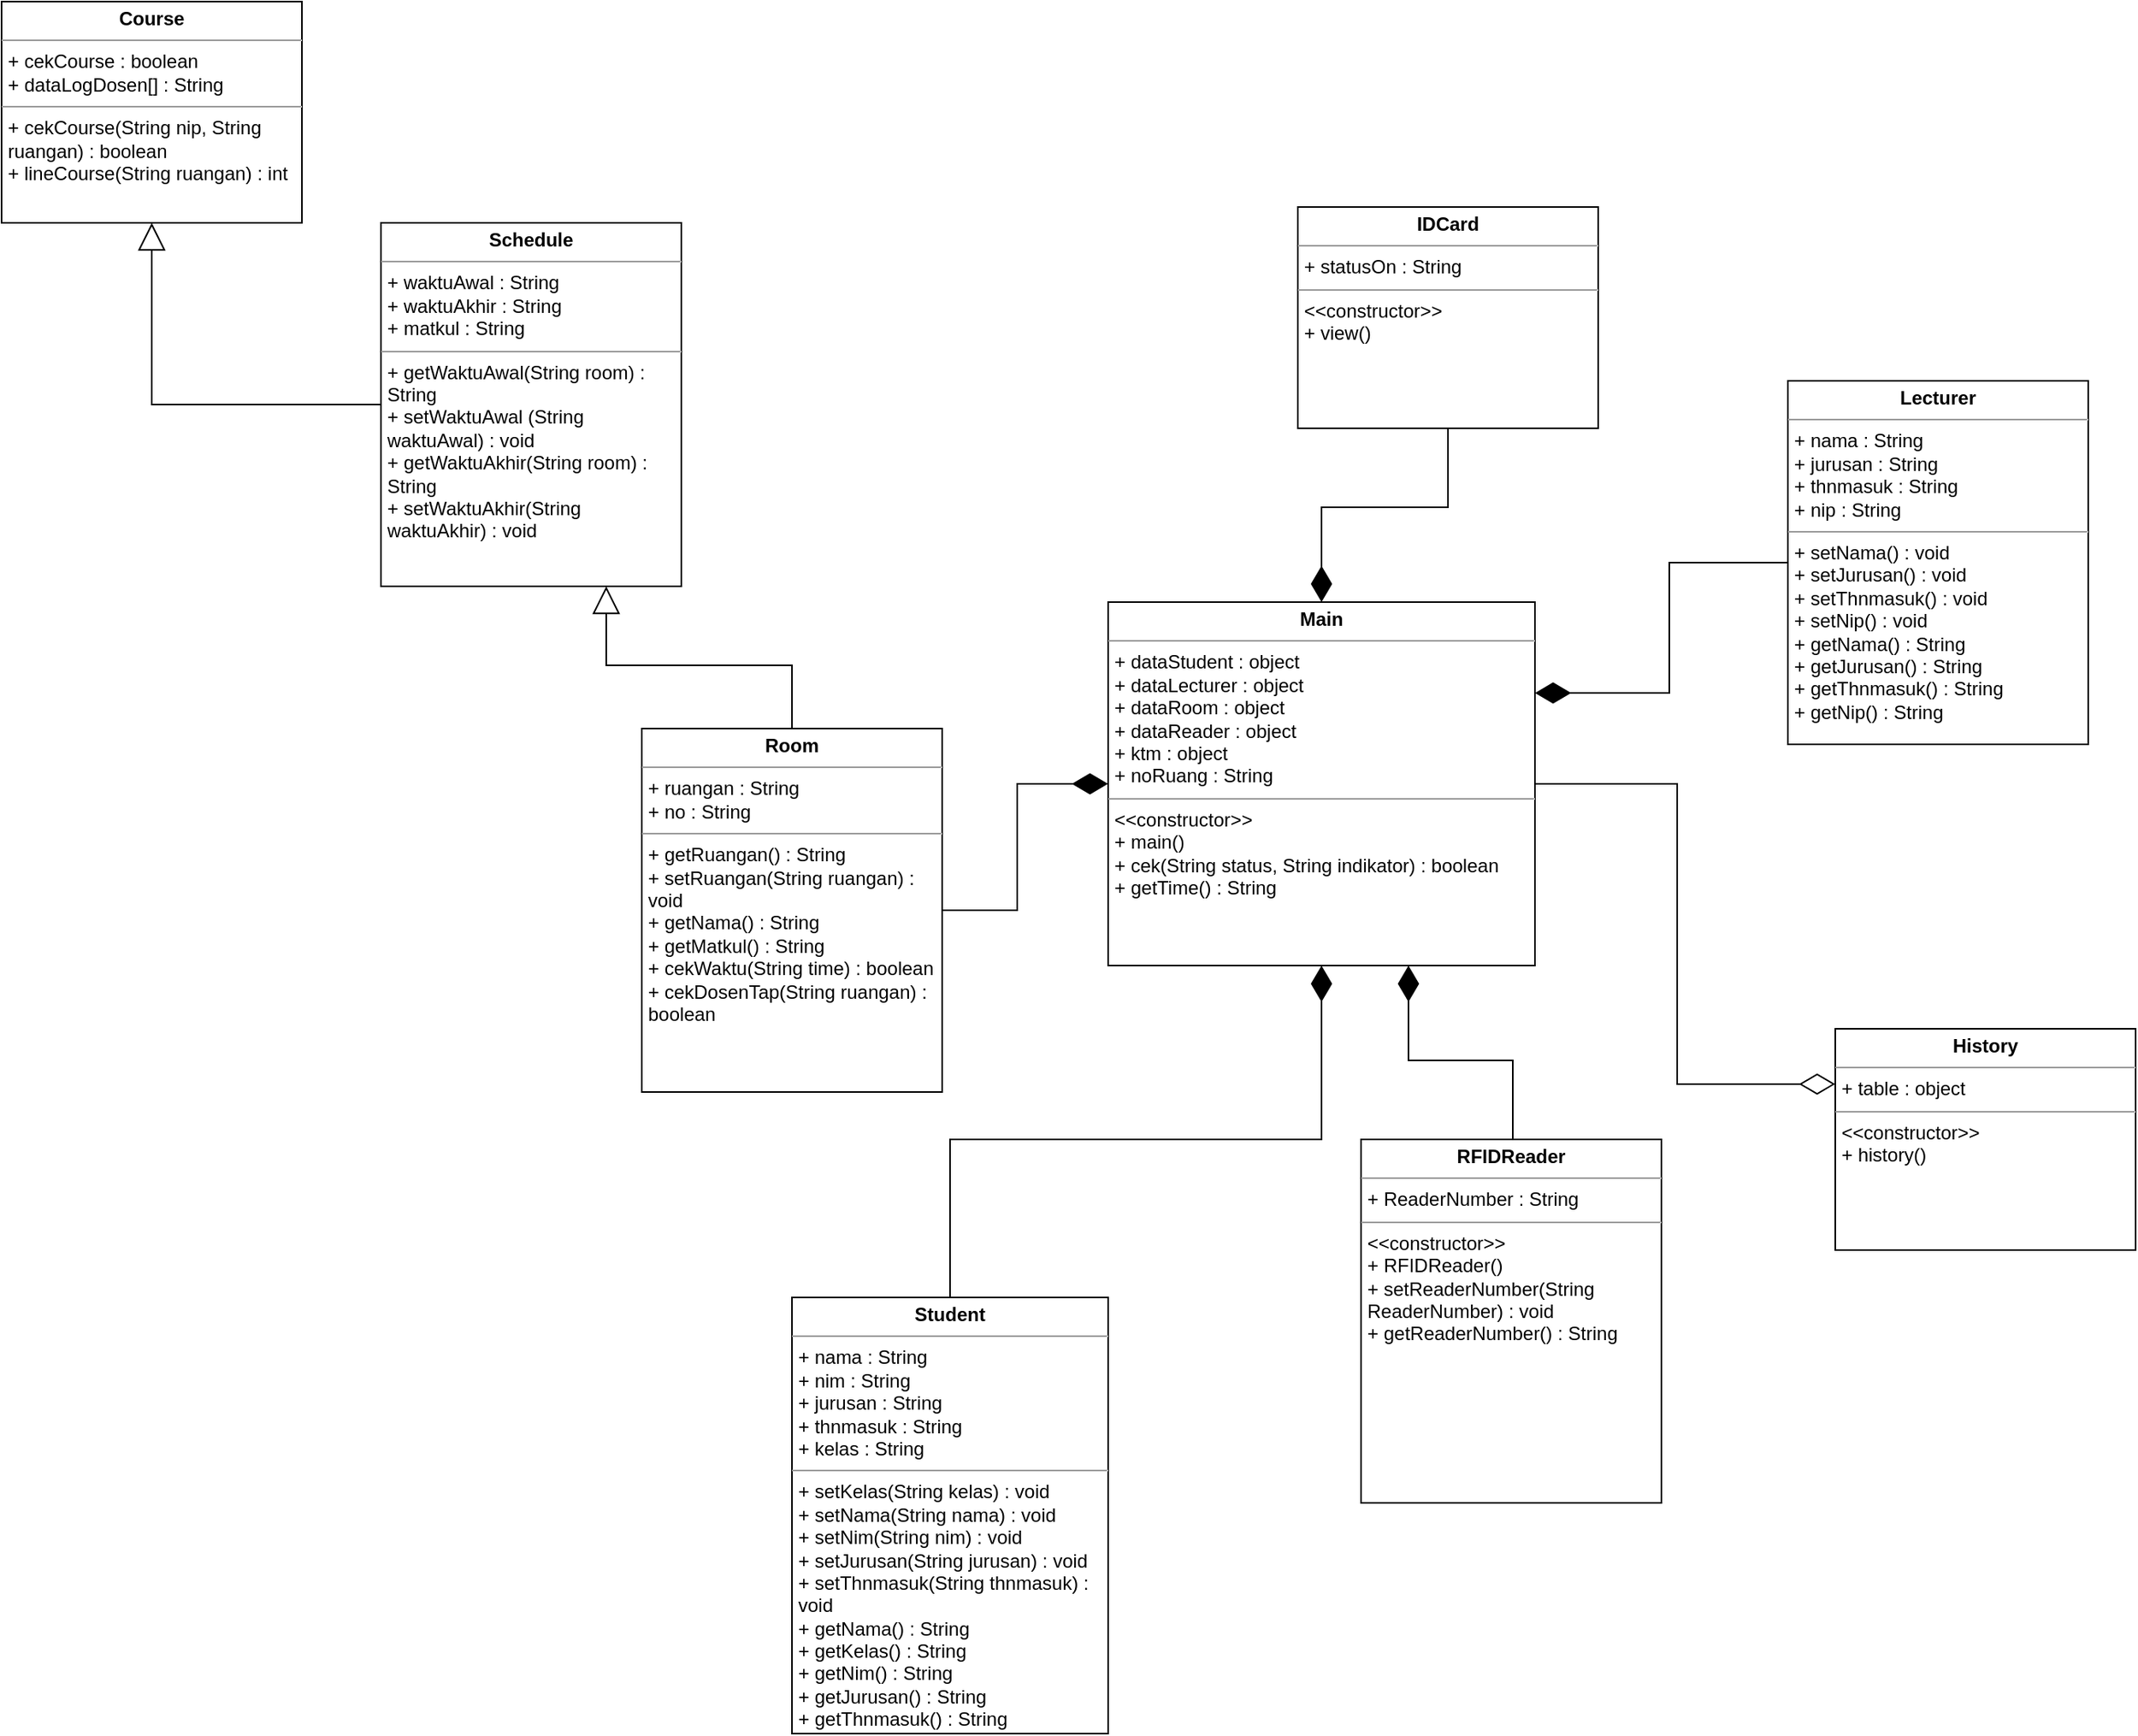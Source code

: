 <mxfile version="10.6.5" type="device"><diagram name="Page-1" id="c4acf3e9-155e-7222-9cf6-157b1a14988f"><mxGraphModel dx="3375" dy="1443" grid="1" gridSize="10" guides="1" tooltips="1" connect="1" arrows="1" fold="1" page="1" pageScale="1" pageWidth="850" pageHeight="1100" background="#ffffff" math="0" shadow="0"><root><mxCell id="0"/><mxCell id="1" parent="0"/><mxCell id="5d2195bd80daf111-18" value="&lt;p style=&quot;margin: 0px ; margin-top: 4px ; text-align: center&quot;&gt;&lt;b&gt;Course&lt;/b&gt;&lt;/p&gt;&lt;hr size=&quot;1&quot;&gt;&lt;p style=&quot;margin: 0px ; margin-left: 4px&quot;&gt;+ cekCourse : boolean&lt;br&gt;+ dataLogDosen[] : String&lt;/p&gt;&lt;hr size=&quot;1&quot;&gt;&lt;p style=&quot;margin: 0px ; margin-left: 4px&quot;&gt;+ cekCourse(String nip, String ruangan) : boolean&lt;br&gt;+ lineCourse(String ruangan) : int&lt;/p&gt;" style="verticalAlign=top;align=left;overflow=fill;fontSize=12;fontFamily=Helvetica;html=1;rounded=0;shadow=0;comic=0;labelBackgroundColor=none;strokeColor=#000000;strokeWidth=1;fillColor=#ffffff;whiteSpace=wrap;" parent="1" vertex="1"><mxGeometry x="-640" y="40" width="190" height="140" as="geometry"/></mxCell><mxCell id="5d2195bd80daf111-19" value="&lt;p style=&quot;margin: 0px ; margin-top: 4px ; text-align: center&quot;&gt;&lt;b&gt;History&lt;/b&gt;&lt;/p&gt;&lt;hr size=&quot;1&quot;&gt;&lt;p style=&quot;margin: 0px ; margin-left: 4px&quot;&gt;+ table : object&lt;/p&gt;&lt;hr size=&quot;1&quot;&gt;&lt;p style=&quot;margin: 0px ; margin-left: 4px&quot;&gt;&amp;lt;&amp;lt;constructor&amp;gt;&amp;gt;&lt;br&gt;+ history()&amp;nbsp;&lt;/p&gt;" style="verticalAlign=top;align=left;overflow=fill;fontSize=12;fontFamily=Helvetica;html=1;rounded=0;shadow=0;comic=0;labelBackgroundColor=none;strokeColor=#000000;strokeWidth=1;fillColor=#ffffff;" parent="1" vertex="1"><mxGeometry x="520" y="690" width="190" height="140" as="geometry"/></mxCell><mxCell id="qRjv2Ah7FYgJBlFwPCvq-24" style="edgeStyle=orthogonalEdgeStyle;rounded=0;orthogonalLoop=1;jettySize=auto;html=1;entryX=1;entryY=0.25;entryDx=0;entryDy=0;endArrow=diamondThin;endFill=1;endSize=20;" edge="1" parent="1" source="5d2195bd80daf111-20" target="qRjv2Ah7FYgJBlFwPCvq-3"><mxGeometry relative="1" as="geometry"/></mxCell><mxCell id="5d2195bd80daf111-20" value="&lt;p style=&quot;margin: 0px ; margin-top: 4px ; text-align: center&quot;&gt;&lt;b&gt;Lecturer&lt;/b&gt;&lt;/p&gt;&lt;hr size=&quot;1&quot;&gt;&lt;p style=&quot;margin: 0px ; margin-left: 4px&quot;&gt;+ nama : String&lt;/p&gt;&lt;p style=&quot;margin: 0px ; margin-left: 4px&quot;&gt;+ jurusan : String&lt;/p&gt;&lt;p style=&quot;margin: 0px ; margin-left: 4px&quot;&gt;+ thnmasuk : String&lt;/p&gt;&lt;p style=&quot;margin: 0px ; margin-left: 4px&quot;&gt;+ nip : String&lt;/p&gt;&lt;hr size=&quot;1&quot;&gt;&lt;p style=&quot;margin: 0px ; margin-left: 4px&quot;&gt;+ setNama() : void&lt;/p&gt;&lt;p style=&quot;margin: 0px ; margin-left: 4px&quot;&gt;+ setJurusan() : void&lt;/p&gt;&lt;p style=&quot;margin: 0px ; margin-left: 4px&quot;&gt;+ setThnmasuk() : void&lt;/p&gt;&lt;p style=&quot;margin: 0px ; margin-left: 4px&quot;&gt;+ setNip() : void&lt;/p&gt;&lt;p style=&quot;margin: 0px ; margin-left: 4px&quot;&gt;+ getNama() : String&lt;/p&gt;&lt;p style=&quot;margin: 0px ; margin-left: 4px&quot;&gt;+ getJurusan() : String&lt;/p&gt;&lt;p style=&quot;margin: 0px ; margin-left: 4px&quot;&gt;+ getThnmasuk() : String&lt;/p&gt;&lt;p style=&quot;margin: 0px ; margin-left: 4px&quot;&gt;+ getNip() : String&lt;/p&gt;" style="verticalAlign=top;align=left;overflow=fill;fontSize=12;fontFamily=Helvetica;html=1;rounded=0;shadow=0;comic=0;labelBackgroundColor=none;strokeColor=#000000;strokeWidth=1;fillColor=#ffffff;" parent="1" vertex="1"><mxGeometry x="490" y="280" width="190" height="230" as="geometry"/></mxCell><mxCell id="qRjv2Ah7FYgJBlFwPCvq-20" style="edgeStyle=orthogonalEdgeStyle;rounded=0;orthogonalLoop=1;jettySize=auto;html=1;entryX=0.5;entryY=0;entryDx=0;entryDy=0;endArrow=diamondThin;endFill=1;endSize=20;" edge="1" parent="1" source="qRjv2Ah7FYgJBlFwPCvq-1" target="qRjv2Ah7FYgJBlFwPCvq-3"><mxGeometry relative="1" as="geometry"/></mxCell><mxCell id="qRjv2Ah7FYgJBlFwPCvq-1" value="&lt;p style=&quot;margin: 0px ; margin-top: 4px ; text-align: center&quot;&gt;&lt;b&gt;IDCard&lt;/b&gt;&lt;/p&gt;&lt;hr size=&quot;1&quot;&gt;&lt;p style=&quot;margin: 0px ; margin-left: 4px&quot;&gt;+ statusOn : String&lt;/p&gt;&lt;hr size=&quot;1&quot;&gt;&lt;p style=&quot;margin: 0px ; margin-left: 4px&quot;&gt;&amp;lt;&amp;lt;constructor&amp;gt;&amp;gt;&lt;br&gt;+ view()&amp;nbsp;&lt;/p&gt;" style="verticalAlign=top;align=left;overflow=fill;fontSize=12;fontFamily=Helvetica;html=1;rounded=0;shadow=0;comic=0;labelBackgroundColor=none;strokeColor=#000000;strokeWidth=1;fillColor=#ffffff;" vertex="1" parent="1"><mxGeometry x="180" y="170" width="190" height="140" as="geometry"/></mxCell><mxCell id="qRjv2Ah7FYgJBlFwPCvq-26" style="edgeStyle=orthogonalEdgeStyle;rounded=0;orthogonalLoop=1;jettySize=auto;html=1;entryX=0;entryY=0.25;entryDx=0;entryDy=0;endArrow=diamondThin;endFill=0;endSize=20;" edge="1" parent="1" source="qRjv2Ah7FYgJBlFwPCvq-3" target="5d2195bd80daf111-19"><mxGeometry relative="1" as="geometry"/></mxCell><mxCell id="qRjv2Ah7FYgJBlFwPCvq-3" value="&lt;p style=&quot;margin: 0px ; margin-top: 4px ; text-align: center&quot;&gt;&lt;b&gt;Main&lt;/b&gt;&lt;/p&gt;&lt;hr size=&quot;1&quot;&gt;&lt;p style=&quot;margin: 0px ; margin-left: 4px&quot;&gt;+ dataStudent : object&lt;br&gt;&lt;/p&gt;&lt;p style=&quot;margin: 0px ; margin-left: 4px&quot;&gt;+ dataLecturer : object&lt;/p&gt;&lt;p style=&quot;margin: 0px ; margin-left: 4px&quot;&gt;+ dataRoom : object&lt;/p&gt;&lt;p style=&quot;margin: 0px ; margin-left: 4px&quot;&gt;+ dataReader : object&lt;/p&gt;&lt;p style=&quot;margin: 0px ; margin-left: 4px&quot;&gt;+ ktm : object&lt;/p&gt;&lt;p style=&quot;margin: 0px ; margin-left: 4px&quot;&gt;+ noRuang : String&lt;/p&gt;&lt;hr size=&quot;1&quot;&gt;&lt;p style=&quot;margin: 0px ; margin-left: 4px&quot;&gt;&amp;lt;&amp;lt;constructor&amp;gt;&amp;gt;&lt;br&gt;+ main()&amp;nbsp;&lt;br&gt;&lt;/p&gt;&lt;p style=&quot;margin: 0px ; margin-left: 4px&quot;&gt;+ cek(String status, String indikator) : boolean&lt;/p&gt;&lt;p style=&quot;margin: 0px ; margin-left: 4px&quot;&gt;+ getTime() : String&lt;/p&gt;" style="verticalAlign=top;align=left;overflow=fill;fontSize=12;fontFamily=Helvetica;html=1;rounded=0;shadow=0;comic=0;labelBackgroundColor=none;strokeColor=#000000;strokeWidth=1;fillColor=#ffffff;whiteSpace=wrap;" vertex="1" parent="1"><mxGeometry x="60" y="420" width="270" height="230" as="geometry"/></mxCell><mxCell id="qRjv2Ah7FYgJBlFwPCvq-25" style="edgeStyle=orthogonalEdgeStyle;rounded=0;orthogonalLoop=1;jettySize=auto;html=1;endArrow=diamondThin;endFill=1;endSize=20;" edge="1" parent="1" source="qRjv2Ah7FYgJBlFwPCvq-5" target="qRjv2Ah7FYgJBlFwPCvq-3"><mxGeometry relative="1" as="geometry"><Array as="points"><mxPoint x="316" y="710"/><mxPoint x="250" y="710"/></Array></mxGeometry></mxCell><mxCell id="qRjv2Ah7FYgJBlFwPCvq-5" value="&lt;p style=&quot;margin: 0px ; margin-top: 4px ; text-align: center&quot;&gt;&lt;b&gt;RFIDReader&lt;/b&gt;&lt;/p&gt;&lt;hr size=&quot;1&quot;&gt;&lt;p style=&quot;margin: 0px ; margin-left: 4px&quot;&gt;+ ReaderNumber : String&lt;br&gt;&lt;/p&gt;&lt;hr size=&quot;1&quot;&gt;&lt;p style=&quot;margin: 0px ; margin-left: 4px&quot;&gt;&amp;lt;&amp;lt;constructor&amp;gt;&amp;gt;&lt;/p&gt;&lt;p style=&quot;margin: 0px ; margin-left: 4px&quot;&gt;+ RFIDReader()&amp;nbsp;&lt;/p&gt;&lt;p style=&quot;margin: 0px ; margin-left: 4px&quot;&gt;+ setReaderNumber(String ReaderNumber) : void&lt;/p&gt;&lt;p style=&quot;margin: 0px ; margin-left: 4px&quot;&gt;+ getReaderNumber() : String&lt;/p&gt;" style="verticalAlign=top;align=left;overflow=fill;fontSize=12;fontFamily=Helvetica;html=1;rounded=0;shadow=0;comic=0;labelBackgroundColor=none;strokeColor=#000000;strokeWidth=1;fillColor=#ffffff;whiteSpace=wrap;" vertex="1" parent="1"><mxGeometry x="220" y="760" width="190" height="230" as="geometry"/></mxCell><mxCell id="qRjv2Ah7FYgJBlFwPCvq-11" style="edgeStyle=orthogonalEdgeStyle;rounded=0;orthogonalLoop=1;jettySize=auto;html=1;entryX=0.75;entryY=1;entryDx=0;entryDy=0;endArrow=block;endFill=0;endSize=15;" edge="1" parent="1" source="qRjv2Ah7FYgJBlFwPCvq-6" target="qRjv2Ah7FYgJBlFwPCvq-8"><mxGeometry relative="1" as="geometry"/></mxCell><mxCell id="qRjv2Ah7FYgJBlFwPCvq-21" style="edgeStyle=orthogonalEdgeStyle;rounded=0;orthogonalLoop=1;jettySize=auto;html=1;entryX=0;entryY=0.5;entryDx=0;entryDy=0;endArrow=diamondThin;endFill=1;endSize=20;" edge="1" parent="1" source="qRjv2Ah7FYgJBlFwPCvq-6" target="qRjv2Ah7FYgJBlFwPCvq-3"><mxGeometry relative="1" as="geometry"/></mxCell><mxCell id="qRjv2Ah7FYgJBlFwPCvq-6" value="&lt;p style=&quot;margin: 0px ; margin-top: 4px ; text-align: center&quot;&gt;&lt;b&gt;Room&lt;/b&gt;&lt;/p&gt;&lt;hr size=&quot;1&quot;&gt;&lt;p style=&quot;margin: 0px ; margin-left: 4px&quot;&gt;+ ruangan : String&lt;br&gt;&lt;/p&gt;&lt;p style=&quot;margin: 0px ; margin-left: 4px&quot;&gt;+ no : String&lt;/p&gt;&lt;hr size=&quot;1&quot;&gt;&lt;p style=&quot;margin: 0px ; margin-left: 4px&quot;&gt;+ getRuangan() : String&lt;/p&gt;&lt;p style=&quot;margin: 0px ; margin-left: 4px&quot;&gt;+ setRuangan(String ruangan) : void&lt;/p&gt;&lt;p style=&quot;margin: 0px ; margin-left: 4px&quot;&gt;+ getNama() : String&lt;/p&gt;&lt;p style=&quot;margin: 0px ; margin-left: 4px&quot;&gt;+ getMatkul() : String&lt;/p&gt;&lt;p style=&quot;margin: 0px ; margin-left: 4px&quot;&gt;+ cekWaktu(String time) : boolean&lt;/p&gt;&lt;p style=&quot;margin: 0px ; margin-left: 4px&quot;&gt;+ cekDosenTap(String ruangan) : boolean&lt;/p&gt;" style="verticalAlign=top;align=left;overflow=fill;fontSize=12;fontFamily=Helvetica;html=1;rounded=0;shadow=0;comic=0;labelBackgroundColor=none;strokeColor=#000000;strokeWidth=1;fillColor=#ffffff;whiteSpace=wrap;" vertex="1" parent="1"><mxGeometry x="-235" y="500" width="190" height="230" as="geometry"/></mxCell><mxCell id="qRjv2Ah7FYgJBlFwPCvq-10" style="edgeStyle=orthogonalEdgeStyle;rounded=0;orthogonalLoop=1;jettySize=auto;html=1;entryX=0.5;entryY=1;entryDx=0;entryDy=0;endArrow=block;endFill=0;endSize=15;" edge="1" parent="1" source="qRjv2Ah7FYgJBlFwPCvq-8" target="5d2195bd80daf111-18"><mxGeometry relative="1" as="geometry"/></mxCell><mxCell id="qRjv2Ah7FYgJBlFwPCvq-8" value="&lt;p style=&quot;margin: 0px ; margin-top: 4px ; text-align: center&quot;&gt;&lt;b&gt;Schedule&lt;/b&gt;&lt;/p&gt;&lt;hr size=&quot;1&quot;&gt;&lt;p style=&quot;margin: 0px ; margin-left: 4px&quot;&gt;+ waktuAwal : String&lt;br&gt;&lt;/p&gt;&lt;p style=&quot;margin: 0px ; margin-left: 4px&quot;&gt;+ waktuAkhir : String&lt;/p&gt;&lt;p style=&quot;margin: 0px ; margin-left: 4px&quot;&gt;+ matkul : String&lt;/p&gt;&lt;hr size=&quot;1&quot;&gt;&lt;p style=&quot;margin: 0px ; margin-left: 4px&quot;&gt;+ getWaktuAwal(String room) : String&lt;br&gt;&lt;/p&gt;&lt;p style=&quot;margin: 0px ; margin-left: 4px&quot;&gt;+ setWaktuAwal (String waktuAwal) : void&lt;/p&gt;&lt;p style=&quot;margin: 0px ; margin-left: 4px&quot;&gt;+ getWaktuAkhir(String room) : String&lt;/p&gt;&lt;p style=&quot;margin: 0px ; margin-left: 4px&quot;&gt;+ setWaktuAkhir(String waktuAkhir) : void&lt;/p&gt;&lt;p style=&quot;margin: 0px ; margin-left: 4px&quot;&gt;&lt;br&gt;&lt;/p&gt;" style="verticalAlign=top;align=left;overflow=fill;fontSize=12;fontFamily=Helvetica;html=1;rounded=0;shadow=0;comic=0;labelBackgroundColor=none;strokeColor=#000000;strokeWidth=1;fillColor=#ffffff;whiteSpace=wrap;" vertex="1" parent="1"><mxGeometry x="-400" y="180" width="190" height="230" as="geometry"/></mxCell><mxCell id="qRjv2Ah7FYgJBlFwPCvq-23" style="edgeStyle=orthogonalEdgeStyle;rounded=0;orthogonalLoop=1;jettySize=auto;html=1;endArrow=diamondThin;endFill=1;endSize=20;" edge="1" parent="1" source="qRjv2Ah7FYgJBlFwPCvq-9" target="qRjv2Ah7FYgJBlFwPCvq-3"><mxGeometry relative="1" as="geometry"/></mxCell><mxCell id="qRjv2Ah7FYgJBlFwPCvq-9" value="&lt;p style=&quot;margin: 0px ; margin-top: 4px ; text-align: center&quot;&gt;&lt;b&gt;Student&lt;/b&gt;&lt;/p&gt;&lt;hr size=&quot;1&quot;&gt;&lt;p style=&quot;margin: 0px ; margin-left: 4px&quot;&gt;+ nama : String&lt;br&gt;&lt;/p&gt;&lt;p style=&quot;margin: 0px ; margin-left: 4px&quot;&gt;+ nim : String&lt;/p&gt;&lt;p style=&quot;margin: 0px ; margin-left: 4px&quot;&gt;+ jurusan : String&lt;/p&gt;&lt;p style=&quot;margin: 0px ; margin-left: 4px&quot;&gt;+ thnmasuk : String&lt;/p&gt;&lt;p style=&quot;margin: 0px ; margin-left: 4px&quot;&gt;+ kelas : String&lt;/p&gt;&lt;hr size=&quot;1&quot;&gt;&lt;p style=&quot;margin: 0px ; margin-left: 4px&quot;&gt;+ setKelas(String kelas) : void&lt;/p&gt;&lt;p style=&quot;margin: 0px ; margin-left: 4px&quot;&gt;+ setNama(String nama) : void&lt;/p&gt;&lt;p style=&quot;margin: 0px ; margin-left: 4px&quot;&gt;+ setNim(String nim) : void&lt;/p&gt;&lt;p style=&quot;margin: 0px ; margin-left: 4px&quot;&gt;+ setJurusan(String jurusan) : void&lt;/p&gt;&lt;p style=&quot;margin: 0px ; margin-left: 4px&quot;&gt;+ setThnmasuk(String thnmasuk) : void&lt;/p&gt;&lt;p style=&quot;margin: 0px ; margin-left: 4px&quot;&gt;+ getNama() : String&lt;/p&gt;&lt;p style=&quot;margin: 0px ; margin-left: 4px&quot;&gt;+ getKelas() : String&lt;/p&gt;&lt;p style=&quot;margin: 0px ; margin-left: 4px&quot;&gt;+ getNim() : String&lt;/p&gt;&lt;p style=&quot;margin: 0px ; margin-left: 4px&quot;&gt;+ getJurusan() : String&lt;/p&gt;&lt;p style=&quot;margin: 0px ; margin-left: 4px&quot;&gt;+ getThnmasuk() : String&lt;/p&gt;&lt;p style=&quot;margin: 0px ; margin-left: 4px&quot;&gt;&lt;br&gt;&lt;/p&gt;" style="verticalAlign=top;align=left;overflow=fill;fontSize=12;fontFamily=Helvetica;html=1;rounded=0;shadow=0;comic=0;labelBackgroundColor=none;strokeColor=#000000;strokeWidth=1;fillColor=#ffffff;whiteSpace=wrap;" vertex="1" parent="1"><mxGeometry x="-140" y="860" width="200" height="276" as="geometry"/></mxCell></root></mxGraphModel></diagram></mxfile>